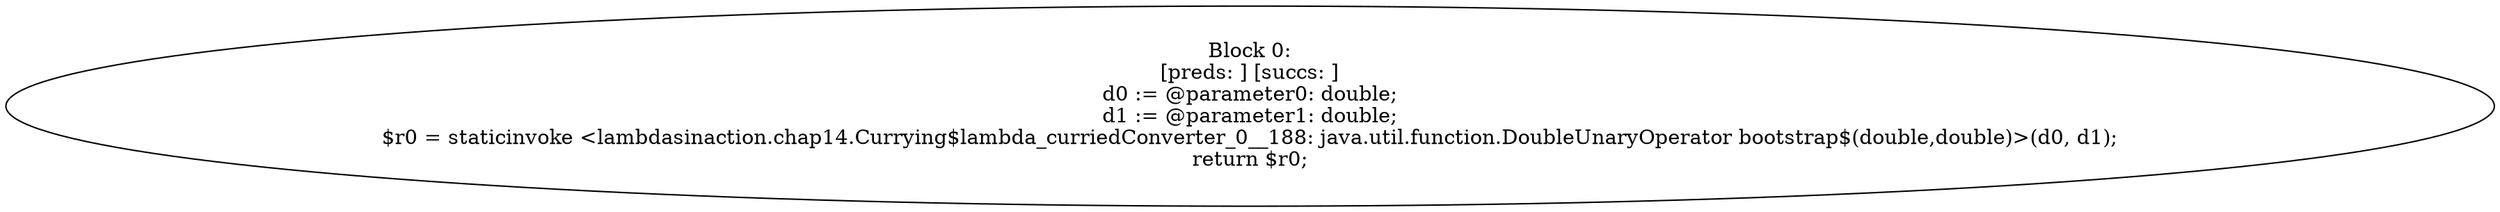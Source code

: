 digraph "unitGraph" {
    "Block 0:
[preds: ] [succs: ]
d0 := @parameter0: double;
d1 := @parameter1: double;
$r0 = staticinvoke <lambdasinaction.chap14.Currying$lambda_curriedConverter_0__188: java.util.function.DoubleUnaryOperator bootstrap$(double,double)>(d0, d1);
return $r0;
"
}
